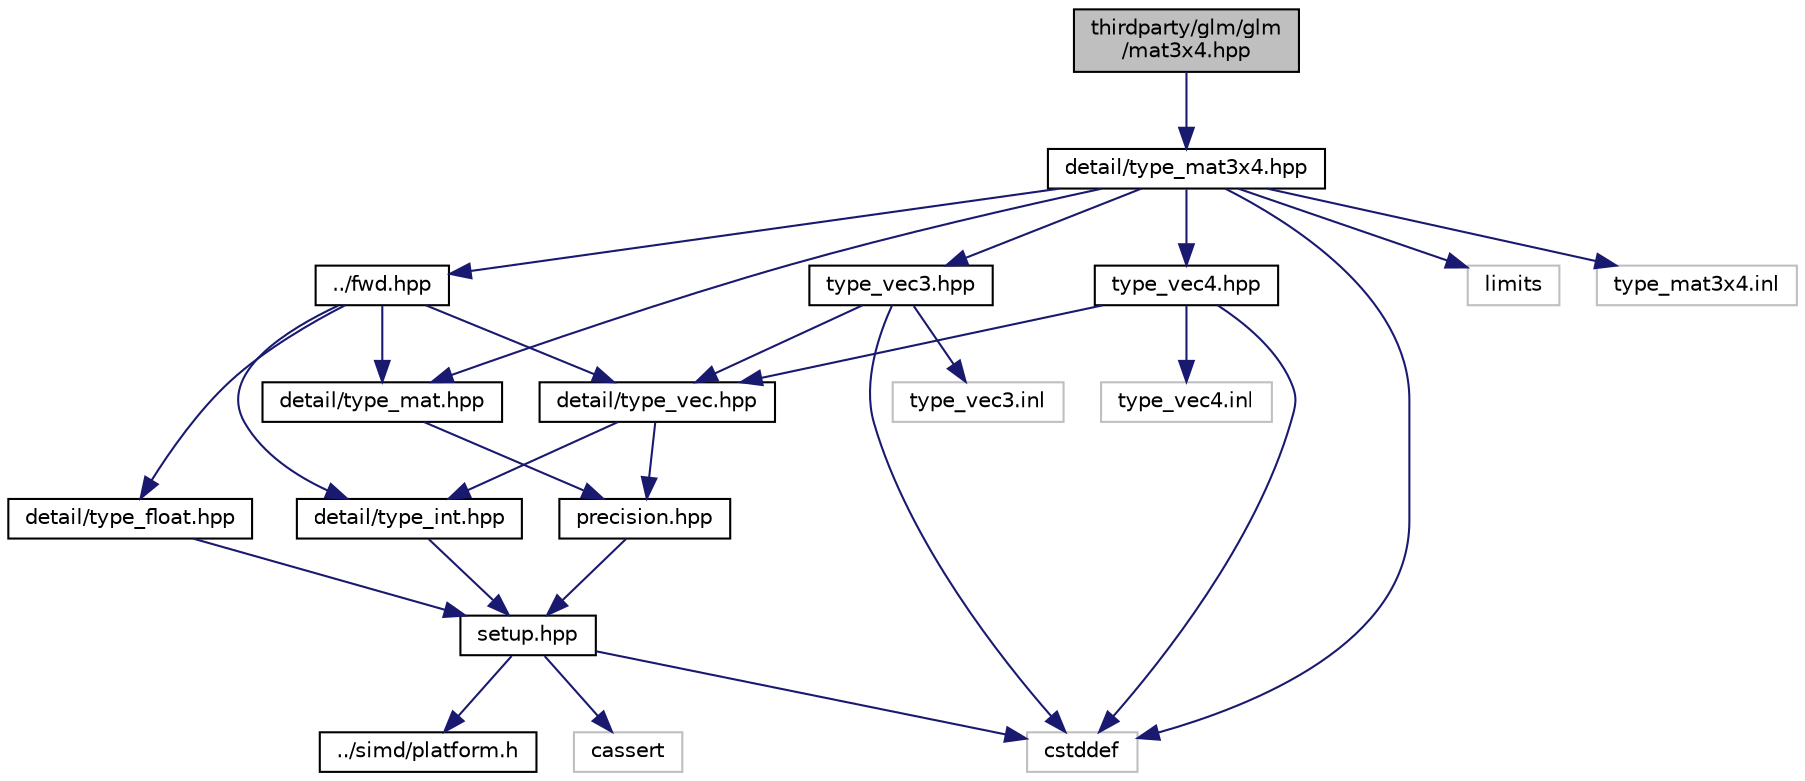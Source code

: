 digraph "thirdparty/glm/glm/mat3x4.hpp"
{
  edge [fontname="Helvetica",fontsize="10",labelfontname="Helvetica",labelfontsize="10"];
  node [fontname="Helvetica",fontsize="10",shape=record];
  Node1 [label="thirdparty/glm/glm\l/mat3x4.hpp",height=0.2,width=0.4,color="black", fillcolor="grey75", style="filled", fontcolor="black"];
  Node1 -> Node2 [color="midnightblue",fontsize="10",style="solid",fontname="Helvetica"];
  Node2 [label="detail/type_mat3x4.hpp",height=0.2,width=0.4,color="black", fillcolor="white", style="filled",URL="$glm_2glm_2detail_2type__mat3x4_8hpp.html"];
  Node2 -> Node3 [color="midnightblue",fontsize="10",style="solid",fontname="Helvetica"];
  Node3 [label="../fwd.hpp",height=0.2,width=0.4,color="black", fillcolor="white", style="filled",URL="$glm_2glm_2fwd_8hpp.html"];
  Node3 -> Node4 [color="midnightblue",fontsize="10",style="solid",fontname="Helvetica"];
  Node4 [label="detail/type_int.hpp",height=0.2,width=0.4,color="black", fillcolor="white", style="filled",URL="$glm_2glm_2detail_2type__int_8hpp.html"];
  Node4 -> Node5 [color="midnightblue",fontsize="10",style="solid",fontname="Helvetica"];
  Node5 [label="setup.hpp",height=0.2,width=0.4,color="black", fillcolor="white", style="filled",URL="$glm_2glm_2detail_2setup_8hpp.html"];
  Node5 -> Node6 [color="midnightblue",fontsize="10",style="solid",fontname="Helvetica"];
  Node6 [label="cassert",height=0.2,width=0.4,color="grey75", fillcolor="white", style="filled"];
  Node5 -> Node7 [color="midnightblue",fontsize="10",style="solid",fontname="Helvetica"];
  Node7 [label="cstddef",height=0.2,width=0.4,color="grey75", fillcolor="white", style="filled"];
  Node5 -> Node8 [color="midnightblue",fontsize="10",style="solid",fontname="Helvetica"];
  Node8 [label="../simd/platform.h",height=0.2,width=0.4,color="black", fillcolor="white", style="filled",URL="$platform_8h.html",tooltip="simd "];
  Node3 -> Node9 [color="midnightblue",fontsize="10",style="solid",fontname="Helvetica"];
  Node9 [label="detail/type_float.hpp",height=0.2,width=0.4,color="black", fillcolor="white", style="filled",URL="$glm_2glm_2detail_2type__float_8hpp.html"];
  Node9 -> Node5 [color="midnightblue",fontsize="10",style="solid",fontname="Helvetica"];
  Node3 -> Node10 [color="midnightblue",fontsize="10",style="solid",fontname="Helvetica"];
  Node10 [label="detail/type_vec.hpp",height=0.2,width=0.4,color="black", fillcolor="white", style="filled",URL="$glm_2glm_2detail_2type__vec_8hpp.html"];
  Node10 -> Node11 [color="midnightblue",fontsize="10",style="solid",fontname="Helvetica"];
  Node11 [label="precision.hpp",height=0.2,width=0.4,color="black", fillcolor="white", style="filled",URL="$glm_2glm_2detail_2precision_8hpp.html"];
  Node11 -> Node5 [color="midnightblue",fontsize="10",style="solid",fontname="Helvetica"];
  Node10 -> Node4 [color="midnightblue",fontsize="10",style="solid",fontname="Helvetica"];
  Node3 -> Node12 [color="midnightblue",fontsize="10",style="solid",fontname="Helvetica"];
  Node12 [label="detail/type_mat.hpp",height=0.2,width=0.4,color="black", fillcolor="white", style="filled",URL="$glm_2glm_2detail_2type__mat_8hpp.html"];
  Node12 -> Node11 [color="midnightblue",fontsize="10",style="solid",fontname="Helvetica"];
  Node2 -> Node13 [color="midnightblue",fontsize="10",style="solid",fontname="Helvetica"];
  Node13 [label="type_vec3.hpp",height=0.2,width=0.4,color="black", fillcolor="white", style="filled",URL="$glm_2glm_2detail_2type__vec3_8hpp.html"];
  Node13 -> Node10 [color="midnightblue",fontsize="10",style="solid",fontname="Helvetica"];
  Node13 -> Node7 [color="midnightblue",fontsize="10",style="solid",fontname="Helvetica"];
  Node13 -> Node14 [color="midnightblue",fontsize="10",style="solid",fontname="Helvetica"];
  Node14 [label="type_vec3.inl",height=0.2,width=0.4,color="grey75", fillcolor="white", style="filled"];
  Node2 -> Node15 [color="midnightblue",fontsize="10",style="solid",fontname="Helvetica"];
  Node15 [label="type_vec4.hpp",height=0.2,width=0.4,color="black", fillcolor="white", style="filled",URL="$glm_2glm_2detail_2type__vec4_8hpp.html"];
  Node15 -> Node10 [color="midnightblue",fontsize="10",style="solid",fontname="Helvetica"];
  Node15 -> Node7 [color="midnightblue",fontsize="10",style="solid",fontname="Helvetica"];
  Node15 -> Node16 [color="midnightblue",fontsize="10",style="solid",fontname="Helvetica"];
  Node16 [label="type_vec4.inl",height=0.2,width=0.4,color="grey75", fillcolor="white", style="filled"];
  Node2 -> Node12 [color="midnightblue",fontsize="10",style="solid",fontname="Helvetica"];
  Node2 -> Node17 [color="midnightblue",fontsize="10",style="solid",fontname="Helvetica"];
  Node17 [label="limits",height=0.2,width=0.4,color="grey75", fillcolor="white", style="filled"];
  Node2 -> Node7 [color="midnightblue",fontsize="10",style="solid",fontname="Helvetica"];
  Node2 -> Node18 [color="midnightblue",fontsize="10",style="solid",fontname="Helvetica"];
  Node18 [label="type_mat3x4.inl",height=0.2,width=0.4,color="grey75", fillcolor="white", style="filled"];
}
